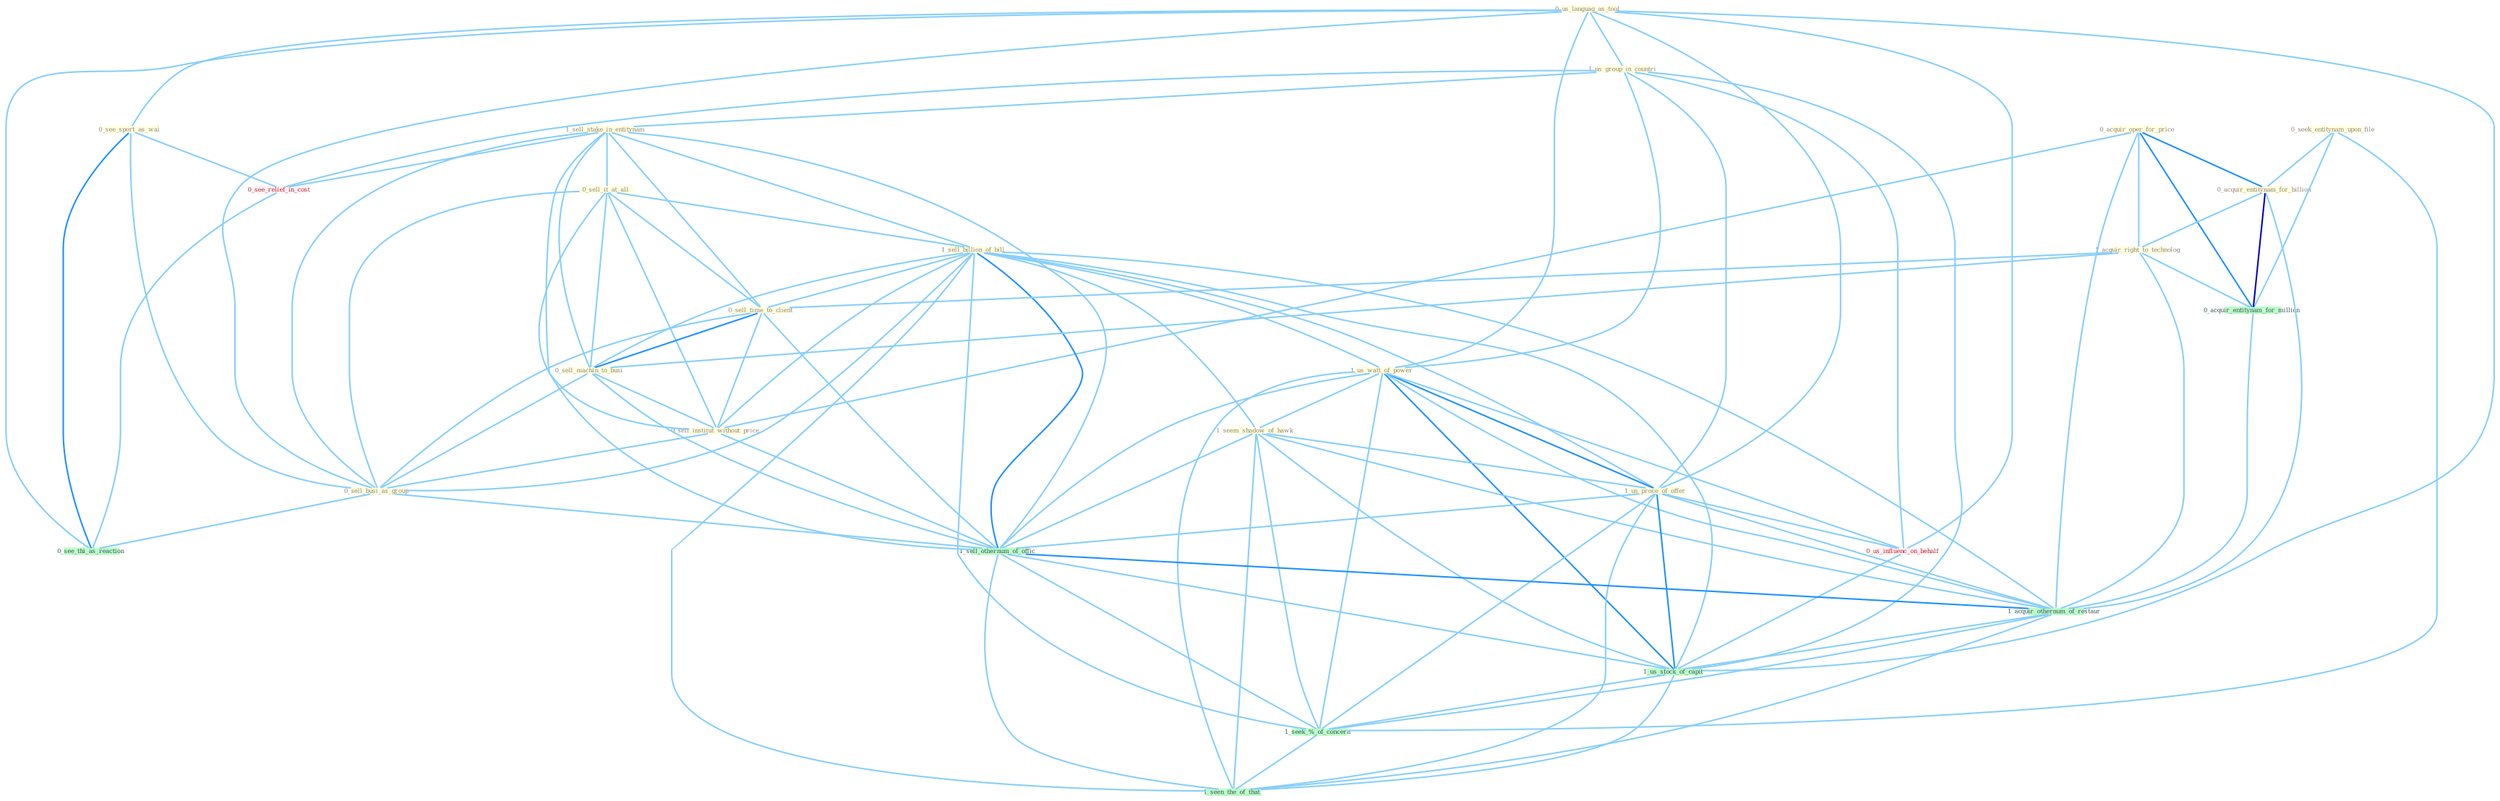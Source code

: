 Graph G{ 
    node
    [shape=polygon,style=filled,width=.5,height=.06,color="#BDFCC9",fixedsize=true,fontsize=4,
    fontcolor="#2f4f4f"];
    {node
    [color="#ffffe0", fontcolor="#8b7d6b"] "0_us_languag_as_tool " "0_seek_entitynam_upon_file " "0_acquir_oper_for_price " "1_us_group_in_countri " "1_sell_stake_in_entitynam " "0_acquir_entitynam_for_billion " "0_sell_it_at_all " "1_sell_billion_of_bill " "1_acquir_right_to_technolog " "0_sell_time_to_client " "1_us_watt_of_power " "0_sell_machin_to_busi " "1_seem_shadow_of_hawk " "0_see_sport_as_wai " "1_us_proce_of_offer " "0_sell_institut_without_price " "0_sell_busi_as_group "}
{node [color="#fff0f5", fontcolor="#b22222"] "0_us_influenc_on_behalf " "0_see_relief_in_cost "}
edge [color="#B0E2FF"];

	"0_us_languag_as_tool " -- "1_us_group_in_countri " [w="1", color="#87cefa" ];
	"0_us_languag_as_tool " -- "1_us_watt_of_power " [w="1", color="#87cefa" ];
	"0_us_languag_as_tool " -- "0_see_sport_as_wai " [w="1", color="#87cefa" ];
	"0_us_languag_as_tool " -- "1_us_proce_of_offer " [w="1", color="#87cefa" ];
	"0_us_languag_as_tool " -- "0_sell_busi_as_group " [w="1", color="#87cefa" ];
	"0_us_languag_as_tool " -- "0_us_influenc_on_behalf " [w="1", color="#87cefa" ];
	"0_us_languag_as_tool " -- "0_see_thi_as_reaction " [w="1", color="#87cefa" ];
	"0_us_languag_as_tool " -- "1_us_stock_of_capit " [w="1", color="#87cefa" ];
	"0_seek_entitynam_upon_file " -- "0_acquir_entitynam_for_billion " [w="1", color="#87cefa" ];
	"0_seek_entitynam_upon_file " -- "0_acquir_entitynam_for_million " [w="1", color="#87cefa" ];
	"0_seek_entitynam_upon_file " -- "1_seek_%_of_concern " [w="1", color="#87cefa" ];
	"0_acquir_oper_for_price " -- "0_acquir_entitynam_for_billion " [w="2", color="#1e90ff" , len=0.8];
	"0_acquir_oper_for_price " -- "1_acquir_right_to_technolog " [w="1", color="#87cefa" ];
	"0_acquir_oper_for_price " -- "0_sell_institut_without_price " [w="1", color="#87cefa" ];
	"0_acquir_oper_for_price " -- "0_acquir_entitynam_for_million " [w="2", color="#1e90ff" , len=0.8];
	"0_acquir_oper_for_price " -- "1_acquir_othernum_of_restaur " [w="1", color="#87cefa" ];
	"1_us_group_in_countri " -- "1_sell_stake_in_entitynam " [w="1", color="#87cefa" ];
	"1_us_group_in_countri " -- "1_us_watt_of_power " [w="1", color="#87cefa" ];
	"1_us_group_in_countri " -- "1_us_proce_of_offer " [w="1", color="#87cefa" ];
	"1_us_group_in_countri " -- "0_us_influenc_on_behalf " [w="1", color="#87cefa" ];
	"1_us_group_in_countri " -- "0_see_relief_in_cost " [w="1", color="#87cefa" ];
	"1_us_group_in_countri " -- "1_us_stock_of_capit " [w="1", color="#87cefa" ];
	"1_sell_stake_in_entitynam " -- "0_sell_it_at_all " [w="1", color="#87cefa" ];
	"1_sell_stake_in_entitynam " -- "1_sell_billion_of_bill " [w="1", color="#87cefa" ];
	"1_sell_stake_in_entitynam " -- "0_sell_time_to_client " [w="1", color="#87cefa" ];
	"1_sell_stake_in_entitynam " -- "0_sell_machin_to_busi " [w="1", color="#87cefa" ];
	"1_sell_stake_in_entitynam " -- "0_sell_institut_without_price " [w="1", color="#87cefa" ];
	"1_sell_stake_in_entitynam " -- "0_sell_busi_as_group " [w="1", color="#87cefa" ];
	"1_sell_stake_in_entitynam " -- "1_sell_othernum_of_offic " [w="1", color="#87cefa" ];
	"1_sell_stake_in_entitynam " -- "0_see_relief_in_cost " [w="1", color="#87cefa" ];
	"0_acquir_entitynam_for_billion " -- "1_acquir_right_to_technolog " [w="1", color="#87cefa" ];
	"0_acquir_entitynam_for_billion " -- "0_acquir_entitynam_for_million " [w="3", color="#0000cd" , len=0.6];
	"0_acquir_entitynam_for_billion " -- "1_acquir_othernum_of_restaur " [w="1", color="#87cefa" ];
	"0_sell_it_at_all " -- "1_sell_billion_of_bill " [w="1", color="#87cefa" ];
	"0_sell_it_at_all " -- "0_sell_time_to_client " [w="1", color="#87cefa" ];
	"0_sell_it_at_all " -- "0_sell_machin_to_busi " [w="1", color="#87cefa" ];
	"0_sell_it_at_all " -- "0_sell_institut_without_price " [w="1", color="#87cefa" ];
	"0_sell_it_at_all " -- "0_sell_busi_as_group " [w="1", color="#87cefa" ];
	"0_sell_it_at_all " -- "1_sell_othernum_of_offic " [w="1", color="#87cefa" ];
	"1_sell_billion_of_bill " -- "0_sell_time_to_client " [w="1", color="#87cefa" ];
	"1_sell_billion_of_bill " -- "1_us_watt_of_power " [w="1", color="#87cefa" ];
	"1_sell_billion_of_bill " -- "0_sell_machin_to_busi " [w="1", color="#87cefa" ];
	"1_sell_billion_of_bill " -- "1_seem_shadow_of_hawk " [w="1", color="#87cefa" ];
	"1_sell_billion_of_bill " -- "1_us_proce_of_offer " [w="1", color="#87cefa" ];
	"1_sell_billion_of_bill " -- "0_sell_institut_without_price " [w="1", color="#87cefa" ];
	"1_sell_billion_of_bill " -- "0_sell_busi_as_group " [w="1", color="#87cefa" ];
	"1_sell_billion_of_bill " -- "1_sell_othernum_of_offic " [w="2", color="#1e90ff" , len=0.8];
	"1_sell_billion_of_bill " -- "1_acquir_othernum_of_restaur " [w="1", color="#87cefa" ];
	"1_sell_billion_of_bill " -- "1_us_stock_of_capit " [w="1", color="#87cefa" ];
	"1_sell_billion_of_bill " -- "1_seek_%_of_concern " [w="1", color="#87cefa" ];
	"1_sell_billion_of_bill " -- "1_seen_the_of_that " [w="1", color="#87cefa" ];
	"1_acquir_right_to_technolog " -- "0_sell_time_to_client " [w="1", color="#87cefa" ];
	"1_acquir_right_to_technolog " -- "0_sell_machin_to_busi " [w="1", color="#87cefa" ];
	"1_acquir_right_to_technolog " -- "0_acquir_entitynam_for_million " [w="1", color="#87cefa" ];
	"1_acquir_right_to_technolog " -- "1_acquir_othernum_of_restaur " [w="1", color="#87cefa" ];
	"0_sell_time_to_client " -- "0_sell_machin_to_busi " [w="2", color="#1e90ff" , len=0.8];
	"0_sell_time_to_client " -- "0_sell_institut_without_price " [w="1", color="#87cefa" ];
	"0_sell_time_to_client " -- "0_sell_busi_as_group " [w="1", color="#87cefa" ];
	"0_sell_time_to_client " -- "1_sell_othernum_of_offic " [w="1", color="#87cefa" ];
	"1_us_watt_of_power " -- "1_seem_shadow_of_hawk " [w="1", color="#87cefa" ];
	"1_us_watt_of_power " -- "1_us_proce_of_offer " [w="2", color="#1e90ff" , len=0.8];
	"1_us_watt_of_power " -- "1_sell_othernum_of_offic " [w="1", color="#87cefa" ];
	"1_us_watt_of_power " -- "0_us_influenc_on_behalf " [w="1", color="#87cefa" ];
	"1_us_watt_of_power " -- "1_acquir_othernum_of_restaur " [w="1", color="#87cefa" ];
	"1_us_watt_of_power " -- "1_us_stock_of_capit " [w="2", color="#1e90ff" , len=0.8];
	"1_us_watt_of_power " -- "1_seek_%_of_concern " [w="1", color="#87cefa" ];
	"1_us_watt_of_power " -- "1_seen_the_of_that " [w="1", color="#87cefa" ];
	"0_sell_machin_to_busi " -- "0_sell_institut_without_price " [w="1", color="#87cefa" ];
	"0_sell_machin_to_busi " -- "0_sell_busi_as_group " [w="1", color="#87cefa" ];
	"0_sell_machin_to_busi " -- "1_sell_othernum_of_offic " [w="1", color="#87cefa" ];
	"1_seem_shadow_of_hawk " -- "1_us_proce_of_offer " [w="1", color="#87cefa" ];
	"1_seem_shadow_of_hawk " -- "1_sell_othernum_of_offic " [w="1", color="#87cefa" ];
	"1_seem_shadow_of_hawk " -- "1_acquir_othernum_of_restaur " [w="1", color="#87cefa" ];
	"1_seem_shadow_of_hawk " -- "1_us_stock_of_capit " [w="1", color="#87cefa" ];
	"1_seem_shadow_of_hawk " -- "1_seek_%_of_concern " [w="1", color="#87cefa" ];
	"1_seem_shadow_of_hawk " -- "1_seen_the_of_that " [w="1", color="#87cefa" ];
	"0_see_sport_as_wai " -- "0_sell_busi_as_group " [w="1", color="#87cefa" ];
	"0_see_sport_as_wai " -- "0_see_relief_in_cost " [w="1", color="#87cefa" ];
	"0_see_sport_as_wai " -- "0_see_thi_as_reaction " [w="2", color="#1e90ff" , len=0.8];
	"1_us_proce_of_offer " -- "1_sell_othernum_of_offic " [w="1", color="#87cefa" ];
	"1_us_proce_of_offer " -- "0_us_influenc_on_behalf " [w="1", color="#87cefa" ];
	"1_us_proce_of_offer " -- "1_acquir_othernum_of_restaur " [w="1", color="#87cefa" ];
	"1_us_proce_of_offer " -- "1_us_stock_of_capit " [w="2", color="#1e90ff" , len=0.8];
	"1_us_proce_of_offer " -- "1_seek_%_of_concern " [w="1", color="#87cefa" ];
	"1_us_proce_of_offer " -- "1_seen_the_of_that " [w="1", color="#87cefa" ];
	"0_sell_institut_without_price " -- "0_sell_busi_as_group " [w="1", color="#87cefa" ];
	"0_sell_institut_without_price " -- "1_sell_othernum_of_offic " [w="1", color="#87cefa" ];
	"0_sell_busi_as_group " -- "1_sell_othernum_of_offic " [w="1", color="#87cefa" ];
	"0_sell_busi_as_group " -- "0_see_thi_as_reaction " [w="1", color="#87cefa" ];
	"0_acquir_entitynam_for_million " -- "1_acquir_othernum_of_restaur " [w="1", color="#87cefa" ];
	"1_sell_othernum_of_offic " -- "1_acquir_othernum_of_restaur " [w="2", color="#1e90ff" , len=0.8];
	"1_sell_othernum_of_offic " -- "1_us_stock_of_capit " [w="1", color="#87cefa" ];
	"1_sell_othernum_of_offic " -- "1_seek_%_of_concern " [w="1", color="#87cefa" ];
	"1_sell_othernum_of_offic " -- "1_seen_the_of_that " [w="1", color="#87cefa" ];
	"0_us_influenc_on_behalf " -- "1_us_stock_of_capit " [w="1", color="#87cefa" ];
	"0_see_relief_in_cost " -- "0_see_thi_as_reaction " [w="1", color="#87cefa" ];
	"1_acquir_othernum_of_restaur " -- "1_us_stock_of_capit " [w="1", color="#87cefa" ];
	"1_acquir_othernum_of_restaur " -- "1_seek_%_of_concern " [w="1", color="#87cefa" ];
	"1_acquir_othernum_of_restaur " -- "1_seen_the_of_that " [w="1", color="#87cefa" ];
	"1_us_stock_of_capit " -- "1_seek_%_of_concern " [w="1", color="#87cefa" ];
	"1_us_stock_of_capit " -- "1_seen_the_of_that " [w="1", color="#87cefa" ];
	"1_seek_%_of_concern " -- "1_seen_the_of_that " [w="1", color="#87cefa" ];
}